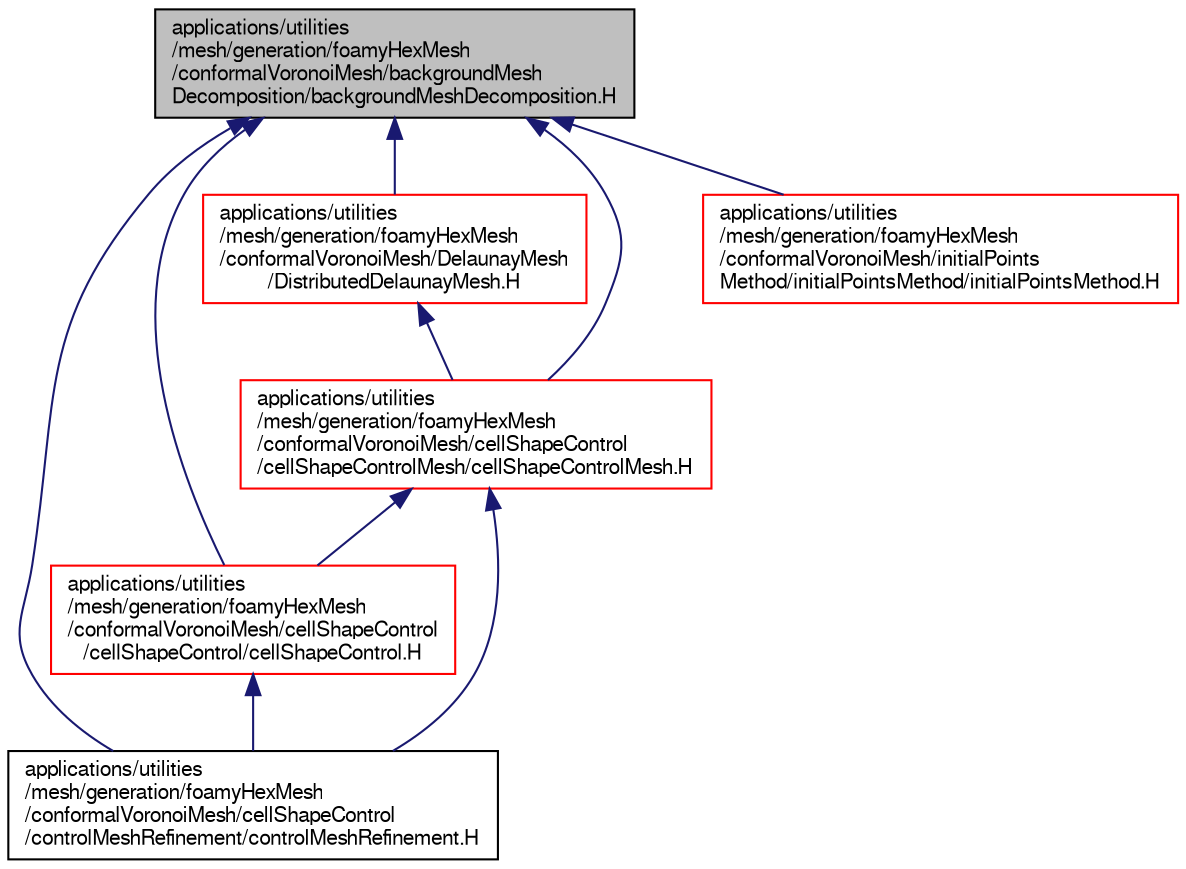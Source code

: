 digraph "applications/utilities/mesh/generation/foamyHexMesh/conformalVoronoiMesh/backgroundMeshDecomposition/backgroundMeshDecomposition.H"
{
  bgcolor="transparent";
  edge [fontname="FreeSans",fontsize="10",labelfontname="FreeSans",labelfontsize="10"];
  node [fontname="FreeSans",fontsize="10",shape=record];
  Node367 [label="applications/utilities\l/mesh/generation/foamyHexMesh\l/conformalVoronoiMesh/backgroundMesh\lDecomposition/backgroundMeshDecomposition.H",height=0.2,width=0.4,color="black", fillcolor="grey75", style="filled", fontcolor="black"];
  Node367 -> Node368 [dir="back",color="midnightblue",fontsize="10",style="solid",fontname="FreeSans"];
  Node368 [label="applications/utilities\l/mesh/generation/foamyHexMesh\l/conformalVoronoiMesh/cellShapeControl\l/cellShapeControl/cellShapeControl.H",height=0.2,width=0.4,color="red",URL="$a18053.html"];
  Node368 -> Node369 [dir="back",color="midnightblue",fontsize="10",style="solid",fontname="FreeSans"];
  Node369 [label="applications/utilities\l/mesh/generation/foamyHexMesh\l/conformalVoronoiMesh/cellShapeControl\l/controlMeshRefinement/controlMeshRefinement.H",height=0.2,width=0.4,color="black",URL="$a18095.html"];
  Node367 -> Node385 [dir="back",color="midnightblue",fontsize="10",style="solid",fontname="FreeSans"];
  Node385 [label="applications/utilities\l/mesh/generation/foamyHexMesh\l/conformalVoronoiMesh/cellShapeControl\l/cellShapeControlMesh/cellShapeControlMesh.H",height=0.2,width=0.4,color="red",URL="$a18062.html"];
  Node385 -> Node368 [dir="back",color="midnightblue",fontsize="10",style="solid",fontname="FreeSans"];
  Node385 -> Node369 [dir="back",color="midnightblue",fontsize="10",style="solid",fontname="FreeSans"];
  Node367 -> Node369 [dir="back",color="midnightblue",fontsize="10",style="solid",fontname="FreeSans"];
  Node367 -> Node387 [dir="back",color="midnightblue",fontsize="10",style="solid",fontname="FreeSans"];
  Node387 [label="applications/utilities\l/mesh/generation/foamyHexMesh\l/conformalVoronoiMesh/DelaunayMesh\l/DistributedDelaunayMesh.H",height=0.2,width=0.4,color="red",URL="$a18305.html"];
  Node387 -> Node385 [dir="back",color="midnightblue",fontsize="10",style="solid",fontname="FreeSans"];
  Node367 -> Node378 [dir="back",color="midnightblue",fontsize="10",style="solid",fontname="FreeSans"];
  Node378 [label="applications/utilities\l/mesh/generation/foamyHexMesh\l/conformalVoronoiMesh/initialPoints\lMethod/initialPointsMethod/initialPointsMethod.H",height=0.2,width=0.4,color="red",URL="$a18350.html"];
}
